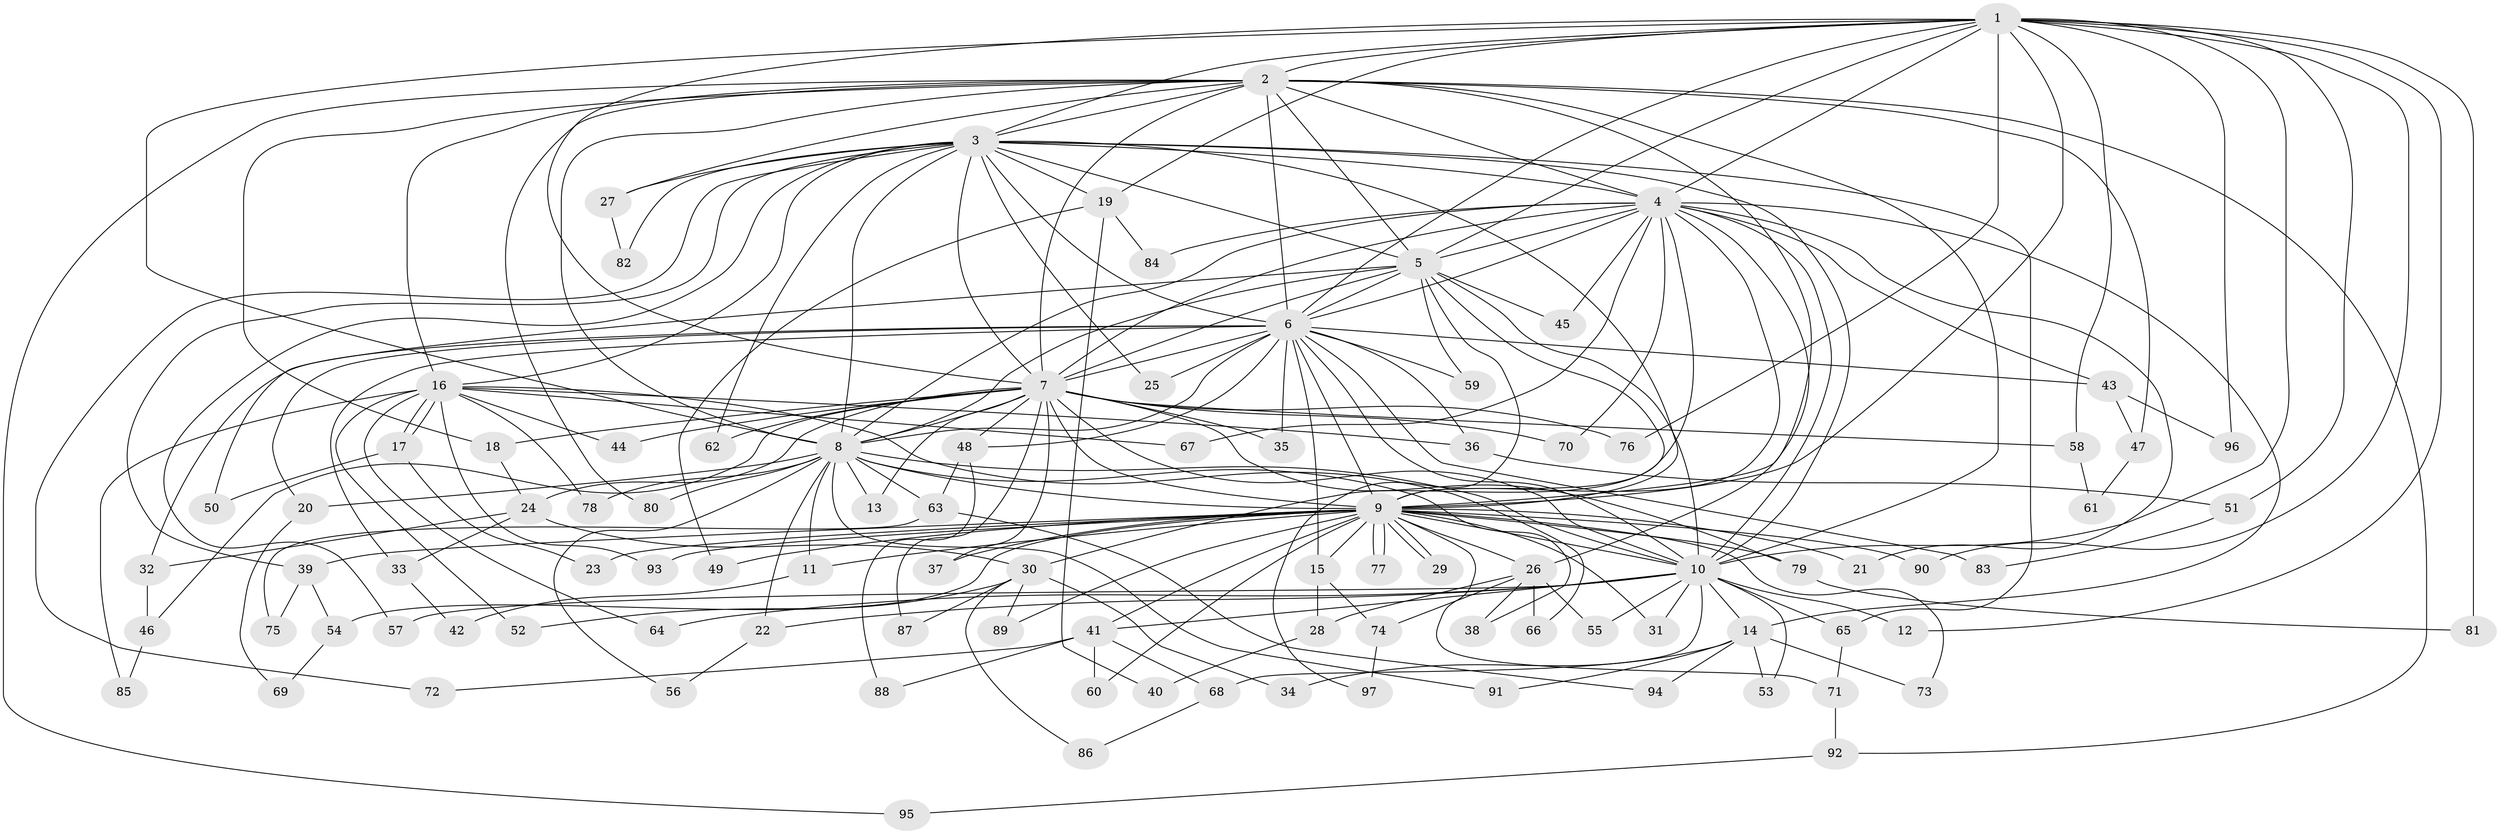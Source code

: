 // Generated by graph-tools (version 1.1) at 2025/14/03/09/25 04:14:08]
// undirected, 97 vertices, 219 edges
graph export_dot {
graph [start="1"]
  node [color=gray90,style=filled];
  1;
  2;
  3;
  4;
  5;
  6;
  7;
  8;
  9;
  10;
  11;
  12;
  13;
  14;
  15;
  16;
  17;
  18;
  19;
  20;
  21;
  22;
  23;
  24;
  25;
  26;
  27;
  28;
  29;
  30;
  31;
  32;
  33;
  34;
  35;
  36;
  37;
  38;
  39;
  40;
  41;
  42;
  43;
  44;
  45;
  46;
  47;
  48;
  49;
  50;
  51;
  52;
  53;
  54;
  55;
  56;
  57;
  58;
  59;
  60;
  61;
  62;
  63;
  64;
  65;
  66;
  67;
  68;
  69;
  70;
  71;
  72;
  73;
  74;
  75;
  76;
  77;
  78;
  79;
  80;
  81;
  82;
  83;
  84;
  85;
  86;
  87;
  88;
  89;
  90;
  91;
  92;
  93;
  94;
  95;
  96;
  97;
  1 -- 2;
  1 -- 3;
  1 -- 4;
  1 -- 5;
  1 -- 6;
  1 -- 7;
  1 -- 8;
  1 -- 9;
  1 -- 10;
  1 -- 12;
  1 -- 19;
  1 -- 51;
  1 -- 58;
  1 -- 76;
  1 -- 81;
  1 -- 90;
  1 -- 96;
  2 -- 3;
  2 -- 4;
  2 -- 5;
  2 -- 6;
  2 -- 7;
  2 -- 8;
  2 -- 9;
  2 -- 10;
  2 -- 16;
  2 -- 18;
  2 -- 27;
  2 -- 47;
  2 -- 80;
  2 -- 92;
  2 -- 95;
  3 -- 4;
  3 -- 5;
  3 -- 6;
  3 -- 7;
  3 -- 8;
  3 -- 9;
  3 -- 10;
  3 -- 16;
  3 -- 19;
  3 -- 25;
  3 -- 27;
  3 -- 39;
  3 -- 57;
  3 -- 62;
  3 -- 65;
  3 -- 72;
  3 -- 82;
  4 -- 5;
  4 -- 6;
  4 -- 7;
  4 -- 8;
  4 -- 9;
  4 -- 10;
  4 -- 14;
  4 -- 21;
  4 -- 26;
  4 -- 30;
  4 -- 43;
  4 -- 45;
  4 -- 67;
  4 -- 70;
  4 -- 84;
  5 -- 6;
  5 -- 7;
  5 -- 8;
  5 -- 9;
  5 -- 10;
  5 -- 45;
  5 -- 50;
  5 -- 59;
  5 -- 97;
  6 -- 7;
  6 -- 8;
  6 -- 9;
  6 -- 10;
  6 -- 15;
  6 -- 20;
  6 -- 25;
  6 -- 32;
  6 -- 33;
  6 -- 35;
  6 -- 36;
  6 -- 43;
  6 -- 48;
  6 -- 59;
  6 -- 83;
  7 -- 8;
  7 -- 9;
  7 -- 10;
  7 -- 13;
  7 -- 18;
  7 -- 24;
  7 -- 35;
  7 -- 37;
  7 -- 44;
  7 -- 46;
  7 -- 48;
  7 -- 58;
  7 -- 62;
  7 -- 70;
  7 -- 76;
  7 -- 79;
  7 -- 87;
  8 -- 9;
  8 -- 10;
  8 -- 11;
  8 -- 13;
  8 -- 20;
  8 -- 22;
  8 -- 38;
  8 -- 56;
  8 -- 63;
  8 -- 78;
  8 -- 80;
  8 -- 91;
  9 -- 10;
  9 -- 11;
  9 -- 15;
  9 -- 21;
  9 -- 23;
  9 -- 26;
  9 -- 29;
  9 -- 29;
  9 -- 31;
  9 -- 37;
  9 -- 39;
  9 -- 41;
  9 -- 49;
  9 -- 54;
  9 -- 60;
  9 -- 71;
  9 -- 73;
  9 -- 77;
  9 -- 77;
  9 -- 79;
  9 -- 89;
  9 -- 90;
  9 -- 93;
  10 -- 12;
  10 -- 14;
  10 -- 22;
  10 -- 31;
  10 -- 41;
  10 -- 53;
  10 -- 55;
  10 -- 57;
  10 -- 64;
  10 -- 65;
  10 -- 68;
  11 -- 42;
  14 -- 34;
  14 -- 53;
  14 -- 73;
  14 -- 91;
  14 -- 94;
  15 -- 28;
  15 -- 74;
  16 -- 17;
  16 -- 17;
  16 -- 36;
  16 -- 44;
  16 -- 52;
  16 -- 64;
  16 -- 66;
  16 -- 67;
  16 -- 78;
  16 -- 85;
  16 -- 93;
  17 -- 23;
  17 -- 50;
  18 -- 24;
  19 -- 40;
  19 -- 49;
  19 -- 84;
  20 -- 69;
  22 -- 56;
  24 -- 30;
  24 -- 32;
  24 -- 33;
  26 -- 28;
  26 -- 38;
  26 -- 55;
  26 -- 66;
  26 -- 74;
  27 -- 82;
  28 -- 40;
  30 -- 34;
  30 -- 52;
  30 -- 86;
  30 -- 87;
  30 -- 89;
  32 -- 46;
  33 -- 42;
  36 -- 51;
  39 -- 54;
  39 -- 75;
  41 -- 60;
  41 -- 68;
  41 -- 72;
  41 -- 88;
  43 -- 47;
  43 -- 96;
  46 -- 85;
  47 -- 61;
  48 -- 63;
  48 -- 88;
  51 -- 83;
  54 -- 69;
  58 -- 61;
  63 -- 75;
  63 -- 94;
  65 -- 71;
  68 -- 86;
  71 -- 92;
  74 -- 97;
  79 -- 81;
  92 -- 95;
}
